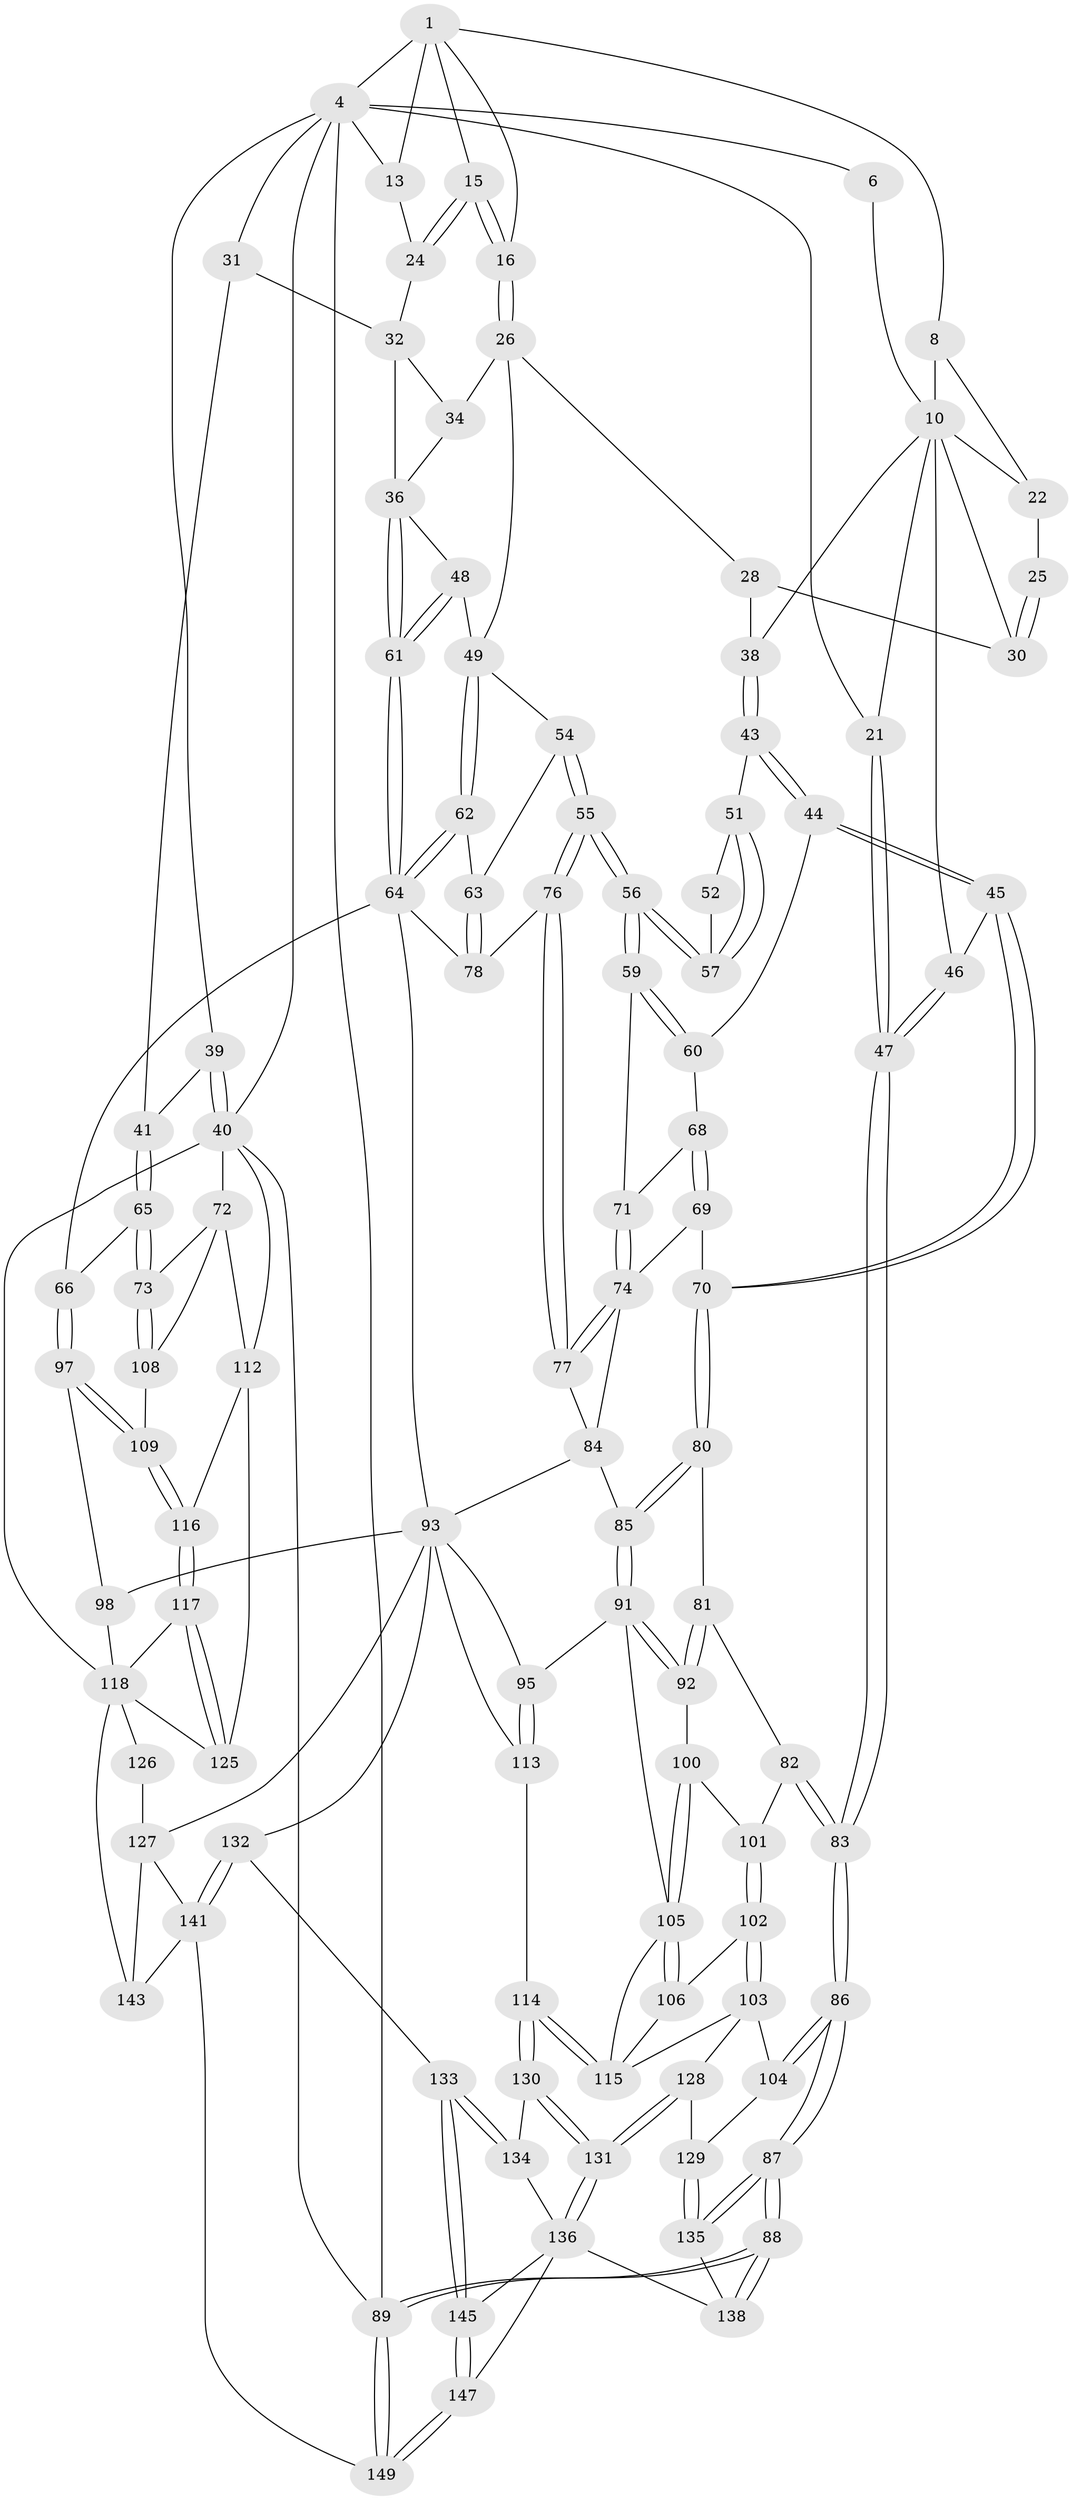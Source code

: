 // original degree distribution, {3: 0.026845637583892617, 4: 0.22818791946308725, 5: 0.5100671140939598, 6: 0.2348993288590604}
// Generated by graph-tools (version 1.1) at 2025/21/03/04/25 18:21:41]
// undirected, 104 vertices, 241 edges
graph export_dot {
graph [start="1"]
  node [color=gray90,style=filled];
  1 [pos="+0.4477714876563373+0",super="+7+2"];
  4 [pos="+0.8721410343852448+0",super="+5+11"];
  6 [pos="+0.2459282774977838+0"];
  8 [pos="+0.3863794706875288+0.0936364156734773",super="+9"];
  10 [pos="+0.29346700577651025+0.0047723206581183324",super="+18"];
  13 [pos="+0.7835622795160643+0.11440248216545713",super="+17"];
  15 [pos="+0.518812529496232+0.14982752011622963"];
  16 [pos="+0.49783370079009487+0.1622018539312734"];
  21 [pos="+0+0"];
  22 [pos="+0.303341822697709+0.1334001515344009"];
  24 [pos="+0.6454654484743095+0.15399725154170882"];
  25 [pos="+0.3745734056281812+0.10212781404143766"];
  26 [pos="+0.4943075356010076+0.1787027395972096",super="+27"];
  28 [pos="+0.43310952212391757+0.2392183694356946",super="+29"];
  30 [pos="+0.33899414207464285+0.18893549550529706"];
  31 [pos="+0.7989267270866758+0.18774101122952896",super="+42"];
  32 [pos="+0.6771806004552741+0.17255633500734216",super="+35+33"];
  34 [pos="+0.6529237336131692+0.27406904621001027"];
  36 [pos="+0.694266555950692+0.31244607029482246",super="+37"];
  38 [pos="+0.21937899170352498+0.28035464626616435"];
  39 [pos="+1+0.19563611420106702"];
  40 [pos="+1+0.23998777563735785",super="+111"];
  41 [pos="+0.8128693560908308+0.3394638345361351"];
  43 [pos="+0.21845633923143545+0.28794382054265666"];
  44 [pos="+0.2037703554372741+0.3164479151949232"];
  45 [pos="+0.15693709106798673+0.35696665818269535"];
  46 [pos="+0.06900297387022056+0.26401439507422275"];
  47 [pos="+0+0"];
  48 [pos="+0.5111771282492075+0.32210002006827276"];
  49 [pos="+0.498964788160909+0.3149860770753296",super="+50"];
  51 [pos="+0.2709968051383201+0.3000613540540377"];
  52 [pos="+0.2981643000047609+0.3047023520698549",super="+53"];
  54 [pos="+0.41524974071134546+0.40159972830370544"];
  55 [pos="+0.375137625770862+0.41401525631786495"];
  56 [pos="+0.36049285855971014+0.40275667497963347"];
  57 [pos="+0.35971220970856294+0.39456166435599865"];
  59 [pos="+0.3301847166151489+0.4023030819138195"];
  60 [pos="+0.2909127769373388+0.3868179608234253"];
  61 [pos="+0.620277124823708+0.4636505605079047"];
  62 [pos="+0.49159623130948565+0.4121934908978415"];
  63 [pos="+0.4599496264795796+0.4350925155822852"];
  64 [pos="+0.6201213980084758+0.4749335664910972",super="+67"];
  65 [pos="+0.8575862084232754+0.42547943142505545"];
  66 [pos="+0.6956046480057714+0.5513164613830808"];
  68 [pos="+0.2709023085680911+0.4213735983130676"];
  69 [pos="+0.23800445148032562+0.45193944736236386"];
  70 [pos="+0.14784294942163648+0.37455304716891985"];
  71 [pos="+0.29135714459666984+0.44712017630992534"];
  72 [pos="+1+0.48331429008705523",super="+110"];
  73 [pos="+1+0.48469476302661507"];
  74 [pos="+0.27683551221716574+0.4717436855637884",super="+75"];
  76 [pos="+0.372154409253149+0.46838173688675516"];
  77 [pos="+0.3639873166660693+0.5027883046166569"];
  78 [pos="+0.4813592813883897+0.4750015147006139"];
  80 [pos="+0.11855035598978993+0.4012315805407415"];
  81 [pos="+0.10004597461507256+0.4135494719385489"];
  82 [pos="+0+0.46107741655321854"];
  83 [pos="+0+0.43577229780926546"];
  84 [pos="+0.24848345353627854+0.493942231966264",super="+90"];
  85 [pos="+0.22841605164618117+0.5334956298506331"];
  86 [pos="+0+0.783701815985472"];
  87 [pos="+0+0.8786802253818141"];
  88 [pos="+0+1"];
  89 [pos="+0+1"];
  91 [pos="+0.21783788284110037+0.5948595209624322",super="+96"];
  92 [pos="+0.19050796130405695+0.5864484555349392"];
  93 [pos="+0.39801658642133997+0.6474958996229938",super="+94+99"];
  95 [pos="+0.3564806422646432+0.6564259336071722"];
  97 [pos="+0.7114311270447289+0.6147263318632858"];
  98 [pos="+0.6359243008381343+0.6516516696689114"];
  100 [pos="+0.10706746199986243+0.590150424704121"];
  101 [pos="+0.07344869376075576+0.5841537381418975"];
  102 [pos="+0.03355227749933358+0.732730380719767"];
  103 [pos="+0.030793839266550677+0.7347069646135362",super="+124"];
  104 [pos="+0.0046839826804100735+0.7428407602386974"];
  105 [pos="+0.1284756636937724+0.7090681102621618",super="+107"];
  106 [pos="+0.11220649694395174+0.7214543003674114"];
  108 [pos="+0.792149989744933+0.6670198535894798"];
  109 [pos="+0.7603475931677098+0.6755101964680221"];
  112 [pos="+1+0.9190646188213671",super="+123"];
  113 [pos="+0.28422688412451497+0.8130023718960316"];
  114 [pos="+0.22534753618035747+0.8179936568704924"];
  115 [pos="+0.19941617241812704+0.8000919483900002",super="+120"];
  116 [pos="+0.759179804205259+0.697254947719617"];
  117 [pos="+0.629292856286465+0.8264011731142871"];
  118 [pos="+0.607232232178955+0.8356883830807752",super="+142+119"];
  125 [pos="+0.825076711687139+0.9349212348890638"];
  126 [pos="+0.5345715164249529+0.8174225096143896"];
  127 [pos="+0.5012617684513205+0.8062189811611892",super="+140"];
  128 [pos="+0.11972842839983973+0.8580142692868996"];
  129 [pos="+0.06723769158827107+0.8621629011835675"];
  130 [pos="+0.2108574534452407+0.8653267743589045"];
  131 [pos="+0.12593363273533106+0.8732874317482958"];
  132 [pos="+0.32910655877634026+0.9038556328755215"];
  133 [pos="+0.26386440508628284+0.9323159386542915"];
  134 [pos="+0.21283266047483415+0.8835867058524928"];
  135 [pos="+0.025203752902619805+0.9029711612347788"];
  136 [pos="+0.12756128591902602+0.8970754613387876",super="+137+139"];
  138 [pos="+0.09694746412031692+0.9535104726292635"];
  141 [pos="+0.35569224954158474+0.9183000086343863",super="+148"];
  143 [pos="+0.5778530018263018+1"];
  145 [pos="+0.20209265931231762+1"];
  147 [pos="+0.1722251368802211+1"];
  149 [pos="+0.17779146638650214+1"];
  1 -- 8;
  1 -- 16;
  1 -- 4;
  1 -- 13 [weight=2];
  1 -- 15;
  4 -- 40;
  4 -- 89;
  4 -- 21;
  4 -- 6;
  4 -- 39;
  4 -- 13;
  4 -- 31;
  6 -- 10;
  8 -- 10;
  8 -- 22;
  10 -- 30;
  10 -- 21;
  10 -- 38;
  10 -- 22;
  10 -- 46;
  13 -- 24;
  15 -- 16;
  15 -- 16;
  15 -- 24;
  15 -- 24;
  16 -- 26;
  16 -- 26;
  21 -- 47;
  21 -- 47;
  22 -- 25;
  24 -- 32;
  25 -- 30;
  25 -- 30;
  26 -- 34;
  26 -- 49;
  26 -- 28;
  28 -- 38;
  28 -- 30;
  31 -- 32 [weight=2];
  31 -- 41;
  32 -- 36;
  32 -- 34;
  34 -- 36;
  36 -- 61;
  36 -- 61;
  36 -- 48;
  38 -- 43;
  38 -- 43;
  39 -- 40;
  39 -- 40;
  39 -- 41;
  40 -- 72;
  40 -- 89;
  40 -- 112;
  40 -- 118;
  41 -- 65;
  41 -- 65;
  43 -- 44;
  43 -- 44;
  43 -- 51;
  44 -- 45;
  44 -- 45;
  44 -- 60;
  45 -- 46;
  45 -- 70;
  45 -- 70;
  46 -- 47;
  46 -- 47;
  47 -- 83;
  47 -- 83;
  48 -- 49;
  48 -- 61;
  48 -- 61;
  49 -- 62;
  49 -- 62;
  49 -- 54;
  51 -- 52;
  51 -- 57;
  51 -- 57;
  52 -- 57;
  54 -- 55;
  54 -- 55;
  54 -- 63;
  55 -- 56;
  55 -- 56;
  55 -- 76;
  55 -- 76;
  56 -- 57;
  56 -- 57;
  56 -- 59;
  56 -- 59;
  59 -- 60;
  59 -- 60;
  59 -- 71;
  60 -- 68;
  61 -- 64;
  61 -- 64;
  62 -- 63;
  62 -- 64;
  62 -- 64;
  63 -- 78;
  63 -- 78;
  64 -- 66;
  64 -- 93;
  64 -- 78;
  65 -- 66;
  65 -- 73;
  65 -- 73;
  66 -- 97;
  66 -- 97;
  68 -- 69;
  68 -- 69;
  68 -- 71;
  69 -- 70;
  69 -- 74;
  70 -- 80;
  70 -- 80;
  71 -- 74;
  71 -- 74;
  72 -- 73;
  72 -- 108;
  72 -- 112;
  73 -- 108;
  73 -- 108;
  74 -- 77;
  74 -- 77;
  74 -- 84;
  76 -- 77;
  76 -- 77;
  76 -- 78;
  77 -- 84;
  80 -- 81;
  80 -- 85;
  80 -- 85;
  81 -- 82;
  81 -- 92;
  81 -- 92;
  82 -- 83;
  82 -- 83;
  82 -- 101;
  83 -- 86;
  83 -- 86;
  84 -- 85;
  84 -- 93;
  85 -- 91;
  85 -- 91;
  86 -- 87;
  86 -- 87;
  86 -- 104;
  86 -- 104;
  87 -- 88;
  87 -- 88;
  87 -- 135;
  87 -- 135;
  88 -- 89;
  88 -- 89;
  88 -- 138;
  88 -- 138;
  89 -- 149;
  89 -- 149;
  91 -- 92;
  91 -- 92;
  91 -- 105;
  91 -- 95;
  92 -- 100;
  93 -- 95;
  93 -- 113;
  93 -- 98;
  93 -- 132;
  93 -- 127;
  95 -- 113;
  95 -- 113;
  97 -- 98;
  97 -- 109;
  97 -- 109;
  98 -- 118;
  100 -- 101;
  100 -- 105;
  100 -- 105;
  101 -- 102;
  101 -- 102;
  102 -- 103;
  102 -- 103;
  102 -- 106;
  103 -- 104;
  103 -- 128;
  103 -- 115;
  104 -- 129;
  105 -- 106;
  105 -- 106;
  105 -- 115;
  106 -- 115;
  108 -- 109;
  109 -- 116;
  109 -- 116;
  112 -- 116;
  112 -- 125;
  113 -- 114;
  114 -- 115;
  114 -- 115;
  114 -- 130;
  114 -- 130;
  116 -- 117;
  116 -- 117;
  117 -- 118;
  117 -- 125;
  117 -- 125;
  118 -- 143;
  118 -- 125;
  118 -- 126;
  126 -- 127 [weight=2];
  127 -- 143;
  127 -- 141;
  128 -- 129;
  128 -- 131;
  128 -- 131;
  129 -- 135;
  129 -- 135;
  130 -- 131;
  130 -- 131;
  130 -- 134;
  131 -- 136;
  131 -- 136;
  132 -- 133;
  132 -- 141;
  132 -- 141;
  133 -- 134;
  133 -- 134;
  133 -- 145;
  133 -- 145;
  134 -- 136;
  135 -- 138;
  136 -- 138;
  136 -- 147;
  136 -- 145;
  141 -- 149;
  141 -- 143;
  145 -- 147;
  145 -- 147;
  147 -- 149;
  147 -- 149;
}
